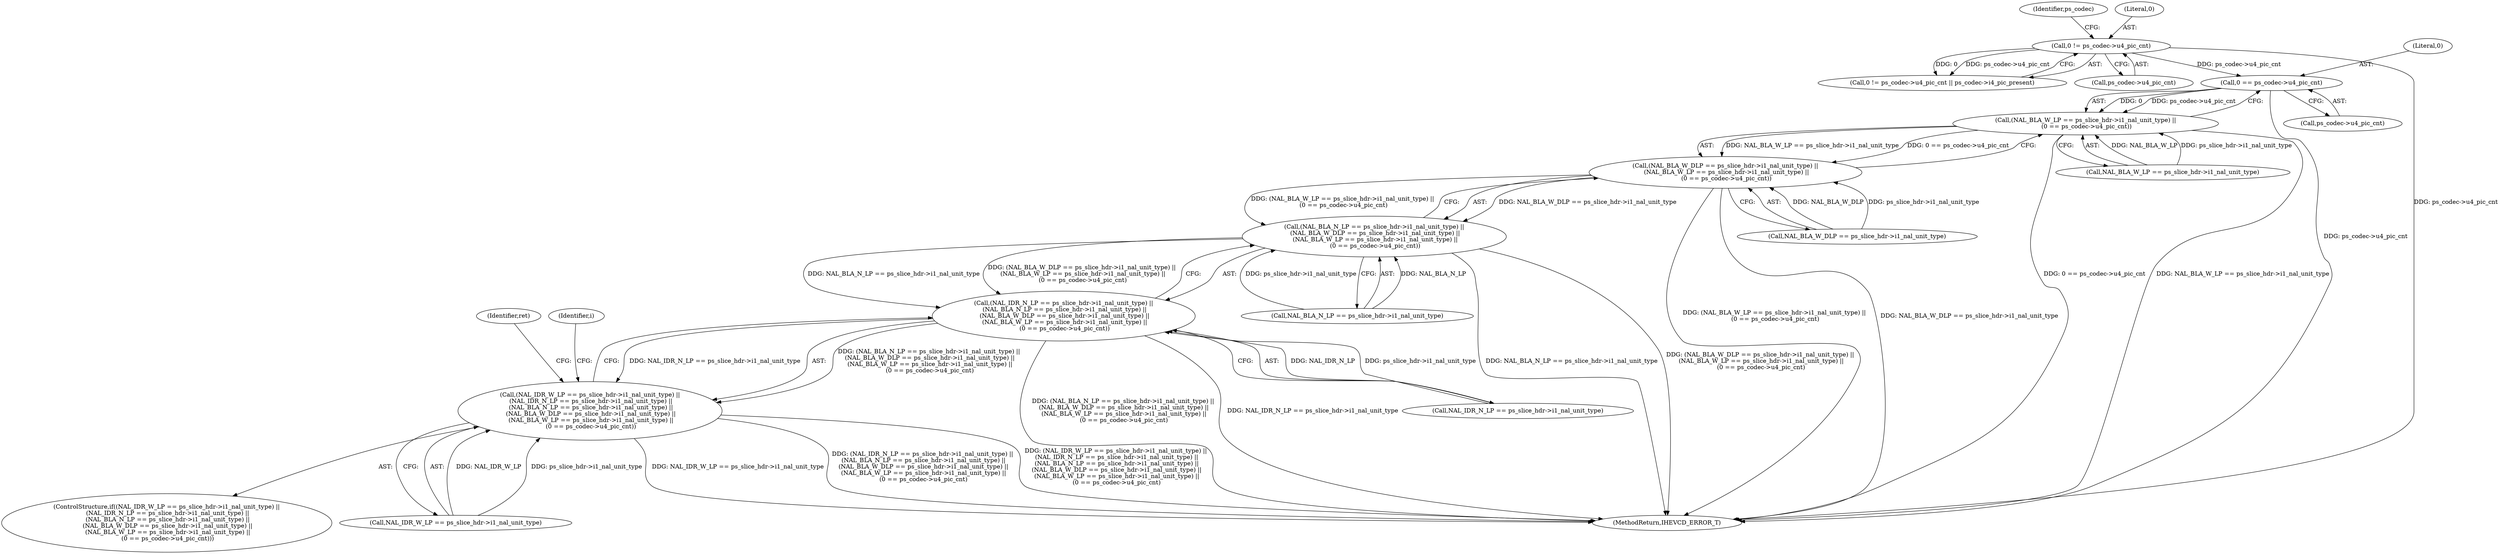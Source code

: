 digraph "0_Android_a1424724a00d62ac5efa0e27953eed66850d662f@pointer" {
"1002059" [label="(Call,0 == ps_codec->u4_pic_cnt)"];
"1000286" [label="(Call,0 != ps_codec->u4_pic_cnt)"];
"1002053" [label="(Call,(NAL_BLA_W_LP == ps_slice_hdr->i1_nal_unit_type) ||\n (0 == ps_codec->u4_pic_cnt))"];
"1002047" [label="(Call,(NAL_BLA_W_DLP == ps_slice_hdr->i1_nal_unit_type) ||\n (NAL_BLA_W_LP == ps_slice_hdr->i1_nal_unit_type) ||\n (0 == ps_codec->u4_pic_cnt))"];
"1002041" [label="(Call,(NAL_BLA_N_LP == ps_slice_hdr->i1_nal_unit_type) ||\n (NAL_BLA_W_DLP == ps_slice_hdr->i1_nal_unit_type) ||\n (NAL_BLA_W_LP == ps_slice_hdr->i1_nal_unit_type) ||\n (0 == ps_codec->u4_pic_cnt))"];
"1002035" [label="(Call,(NAL_IDR_N_LP == ps_slice_hdr->i1_nal_unit_type) ||\n (NAL_BLA_N_LP == ps_slice_hdr->i1_nal_unit_type) ||\n (NAL_BLA_W_DLP == ps_slice_hdr->i1_nal_unit_type) ||\n (NAL_BLA_W_LP == ps_slice_hdr->i1_nal_unit_type) ||\n (0 == ps_codec->u4_pic_cnt))"];
"1002029" [label="(Call,(NAL_IDR_W_LP == ps_slice_hdr->i1_nal_unit_type) ||\n (NAL_IDR_N_LP == ps_slice_hdr->i1_nal_unit_type) ||\n (NAL_BLA_N_LP == ps_slice_hdr->i1_nal_unit_type) ||\n (NAL_BLA_W_DLP == ps_slice_hdr->i1_nal_unit_type) ||\n (NAL_BLA_W_LP == ps_slice_hdr->i1_nal_unit_type) ||\n (0 == ps_codec->u4_pic_cnt))"];
"1002029" [label="(Call,(NAL_IDR_W_LP == ps_slice_hdr->i1_nal_unit_type) ||\n (NAL_IDR_N_LP == ps_slice_hdr->i1_nal_unit_type) ||\n (NAL_BLA_N_LP == ps_slice_hdr->i1_nal_unit_type) ||\n (NAL_BLA_W_DLP == ps_slice_hdr->i1_nal_unit_type) ||\n (NAL_BLA_W_LP == ps_slice_hdr->i1_nal_unit_type) ||\n (0 == ps_codec->u4_pic_cnt))"];
"1002197" [label="(Identifier,ret)"];
"1002048" [label="(Call,NAL_BLA_W_DLP == ps_slice_hdr->i1_nal_unit_type)"];
"1002059" [label="(Call,0 == ps_codec->u4_pic_cnt)"];
"1002047" [label="(Call,(NAL_BLA_W_DLP == ps_slice_hdr->i1_nal_unit_type) ||\n (NAL_BLA_W_LP == ps_slice_hdr->i1_nal_unit_type) ||\n (0 == ps_codec->u4_pic_cnt))"];
"1002053" [label="(Call,(NAL_BLA_W_LP == ps_slice_hdr->i1_nal_unit_type) ||\n (0 == ps_codec->u4_pic_cnt))"];
"1000292" [label="(Identifier,ps_codec)"];
"1002042" [label="(Call,NAL_BLA_N_LP == ps_slice_hdr->i1_nal_unit_type)"];
"1002041" [label="(Call,(NAL_BLA_N_LP == ps_slice_hdr->i1_nal_unit_type) ||\n (NAL_BLA_W_DLP == ps_slice_hdr->i1_nal_unit_type) ||\n (NAL_BLA_W_LP == ps_slice_hdr->i1_nal_unit_type) ||\n (0 == ps_codec->u4_pic_cnt))"];
"1002060" [label="(Literal,0)"];
"1000286" [label="(Call,0 != ps_codec->u4_pic_cnt)"];
"1002061" [label="(Call,ps_codec->u4_pic_cnt)"];
"1002054" [label="(Call,NAL_BLA_W_LP == ps_slice_hdr->i1_nal_unit_type)"];
"1002030" [label="(Call,NAL_IDR_W_LP == ps_slice_hdr->i1_nal_unit_type)"];
"1000285" [label="(Call,0 != ps_codec->u4_pic_cnt || ps_codec->i4_pic_present)"];
"1002067" [label="(Identifier,i)"];
"1002035" [label="(Call,(NAL_IDR_N_LP == ps_slice_hdr->i1_nal_unit_type) ||\n (NAL_BLA_N_LP == ps_slice_hdr->i1_nal_unit_type) ||\n (NAL_BLA_W_DLP == ps_slice_hdr->i1_nal_unit_type) ||\n (NAL_BLA_W_LP == ps_slice_hdr->i1_nal_unit_type) ||\n (0 == ps_codec->u4_pic_cnt))"];
"1002617" [label="(MethodReturn,IHEVCD_ERROR_T)"];
"1000287" [label="(Literal,0)"];
"1002028" [label="(ControlStructure,if((NAL_IDR_W_LP == ps_slice_hdr->i1_nal_unit_type) ||\n (NAL_IDR_N_LP == ps_slice_hdr->i1_nal_unit_type) ||\n (NAL_BLA_N_LP == ps_slice_hdr->i1_nal_unit_type) ||\n (NAL_BLA_W_DLP == ps_slice_hdr->i1_nal_unit_type) ||\n (NAL_BLA_W_LP == ps_slice_hdr->i1_nal_unit_type) ||\n (0 == ps_codec->u4_pic_cnt)))"];
"1000288" [label="(Call,ps_codec->u4_pic_cnt)"];
"1002036" [label="(Call,NAL_IDR_N_LP == ps_slice_hdr->i1_nal_unit_type)"];
"1002059" -> "1002053"  [label="AST: "];
"1002059" -> "1002061"  [label="CFG: "];
"1002060" -> "1002059"  [label="AST: "];
"1002061" -> "1002059"  [label="AST: "];
"1002053" -> "1002059"  [label="CFG: "];
"1002059" -> "1002617"  [label="DDG: ps_codec->u4_pic_cnt"];
"1002059" -> "1002053"  [label="DDG: 0"];
"1002059" -> "1002053"  [label="DDG: ps_codec->u4_pic_cnt"];
"1000286" -> "1002059"  [label="DDG: ps_codec->u4_pic_cnt"];
"1000286" -> "1000285"  [label="AST: "];
"1000286" -> "1000288"  [label="CFG: "];
"1000287" -> "1000286"  [label="AST: "];
"1000288" -> "1000286"  [label="AST: "];
"1000292" -> "1000286"  [label="CFG: "];
"1000285" -> "1000286"  [label="CFG: "];
"1000286" -> "1002617"  [label="DDG: ps_codec->u4_pic_cnt"];
"1000286" -> "1000285"  [label="DDG: 0"];
"1000286" -> "1000285"  [label="DDG: ps_codec->u4_pic_cnt"];
"1002053" -> "1002047"  [label="AST: "];
"1002053" -> "1002054"  [label="CFG: "];
"1002054" -> "1002053"  [label="AST: "];
"1002047" -> "1002053"  [label="CFG: "];
"1002053" -> "1002617"  [label="DDG: NAL_BLA_W_LP == ps_slice_hdr->i1_nal_unit_type"];
"1002053" -> "1002617"  [label="DDG: 0 == ps_codec->u4_pic_cnt"];
"1002053" -> "1002047"  [label="DDG: NAL_BLA_W_LP == ps_slice_hdr->i1_nal_unit_type"];
"1002053" -> "1002047"  [label="DDG: 0 == ps_codec->u4_pic_cnt"];
"1002054" -> "1002053"  [label="DDG: NAL_BLA_W_LP"];
"1002054" -> "1002053"  [label="DDG: ps_slice_hdr->i1_nal_unit_type"];
"1002047" -> "1002041"  [label="AST: "];
"1002047" -> "1002048"  [label="CFG: "];
"1002048" -> "1002047"  [label="AST: "];
"1002041" -> "1002047"  [label="CFG: "];
"1002047" -> "1002617"  [label="DDG: NAL_BLA_W_DLP == ps_slice_hdr->i1_nal_unit_type"];
"1002047" -> "1002617"  [label="DDG: (NAL_BLA_W_LP == ps_slice_hdr->i1_nal_unit_type) ||\n (0 == ps_codec->u4_pic_cnt)"];
"1002047" -> "1002041"  [label="DDG: NAL_BLA_W_DLP == ps_slice_hdr->i1_nal_unit_type"];
"1002047" -> "1002041"  [label="DDG: (NAL_BLA_W_LP == ps_slice_hdr->i1_nal_unit_type) ||\n (0 == ps_codec->u4_pic_cnt)"];
"1002048" -> "1002047"  [label="DDG: NAL_BLA_W_DLP"];
"1002048" -> "1002047"  [label="DDG: ps_slice_hdr->i1_nal_unit_type"];
"1002041" -> "1002035"  [label="AST: "];
"1002041" -> "1002042"  [label="CFG: "];
"1002042" -> "1002041"  [label="AST: "];
"1002035" -> "1002041"  [label="CFG: "];
"1002041" -> "1002617"  [label="DDG: NAL_BLA_N_LP == ps_slice_hdr->i1_nal_unit_type"];
"1002041" -> "1002617"  [label="DDG: (NAL_BLA_W_DLP == ps_slice_hdr->i1_nal_unit_type) ||\n (NAL_BLA_W_LP == ps_slice_hdr->i1_nal_unit_type) ||\n (0 == ps_codec->u4_pic_cnt)"];
"1002041" -> "1002035"  [label="DDG: NAL_BLA_N_LP == ps_slice_hdr->i1_nal_unit_type"];
"1002041" -> "1002035"  [label="DDG: (NAL_BLA_W_DLP == ps_slice_hdr->i1_nal_unit_type) ||\n (NAL_BLA_W_LP == ps_slice_hdr->i1_nal_unit_type) ||\n (0 == ps_codec->u4_pic_cnt)"];
"1002042" -> "1002041"  [label="DDG: NAL_BLA_N_LP"];
"1002042" -> "1002041"  [label="DDG: ps_slice_hdr->i1_nal_unit_type"];
"1002035" -> "1002029"  [label="AST: "];
"1002035" -> "1002036"  [label="CFG: "];
"1002036" -> "1002035"  [label="AST: "];
"1002029" -> "1002035"  [label="CFG: "];
"1002035" -> "1002617"  [label="DDG: (NAL_BLA_N_LP == ps_slice_hdr->i1_nal_unit_type) ||\n (NAL_BLA_W_DLP == ps_slice_hdr->i1_nal_unit_type) ||\n (NAL_BLA_W_LP == ps_slice_hdr->i1_nal_unit_type) ||\n (0 == ps_codec->u4_pic_cnt)"];
"1002035" -> "1002617"  [label="DDG: NAL_IDR_N_LP == ps_slice_hdr->i1_nal_unit_type"];
"1002035" -> "1002029"  [label="DDG: NAL_IDR_N_LP == ps_slice_hdr->i1_nal_unit_type"];
"1002035" -> "1002029"  [label="DDG: (NAL_BLA_N_LP == ps_slice_hdr->i1_nal_unit_type) ||\n (NAL_BLA_W_DLP == ps_slice_hdr->i1_nal_unit_type) ||\n (NAL_BLA_W_LP == ps_slice_hdr->i1_nal_unit_type) ||\n (0 == ps_codec->u4_pic_cnt)"];
"1002036" -> "1002035"  [label="DDG: NAL_IDR_N_LP"];
"1002036" -> "1002035"  [label="DDG: ps_slice_hdr->i1_nal_unit_type"];
"1002029" -> "1002028"  [label="AST: "];
"1002029" -> "1002030"  [label="CFG: "];
"1002030" -> "1002029"  [label="AST: "];
"1002067" -> "1002029"  [label="CFG: "];
"1002197" -> "1002029"  [label="CFG: "];
"1002029" -> "1002617"  [label="DDG: (NAL_IDR_W_LP == ps_slice_hdr->i1_nal_unit_type) ||\n (NAL_IDR_N_LP == ps_slice_hdr->i1_nal_unit_type) ||\n (NAL_BLA_N_LP == ps_slice_hdr->i1_nal_unit_type) ||\n (NAL_BLA_W_DLP == ps_slice_hdr->i1_nal_unit_type) ||\n (NAL_BLA_W_LP == ps_slice_hdr->i1_nal_unit_type) ||\n (0 == ps_codec->u4_pic_cnt)"];
"1002029" -> "1002617"  [label="DDG: NAL_IDR_W_LP == ps_slice_hdr->i1_nal_unit_type"];
"1002029" -> "1002617"  [label="DDG: (NAL_IDR_N_LP == ps_slice_hdr->i1_nal_unit_type) ||\n (NAL_BLA_N_LP == ps_slice_hdr->i1_nal_unit_type) ||\n (NAL_BLA_W_DLP == ps_slice_hdr->i1_nal_unit_type) ||\n (NAL_BLA_W_LP == ps_slice_hdr->i1_nal_unit_type) ||\n (0 == ps_codec->u4_pic_cnt)"];
"1002030" -> "1002029"  [label="DDG: NAL_IDR_W_LP"];
"1002030" -> "1002029"  [label="DDG: ps_slice_hdr->i1_nal_unit_type"];
}
